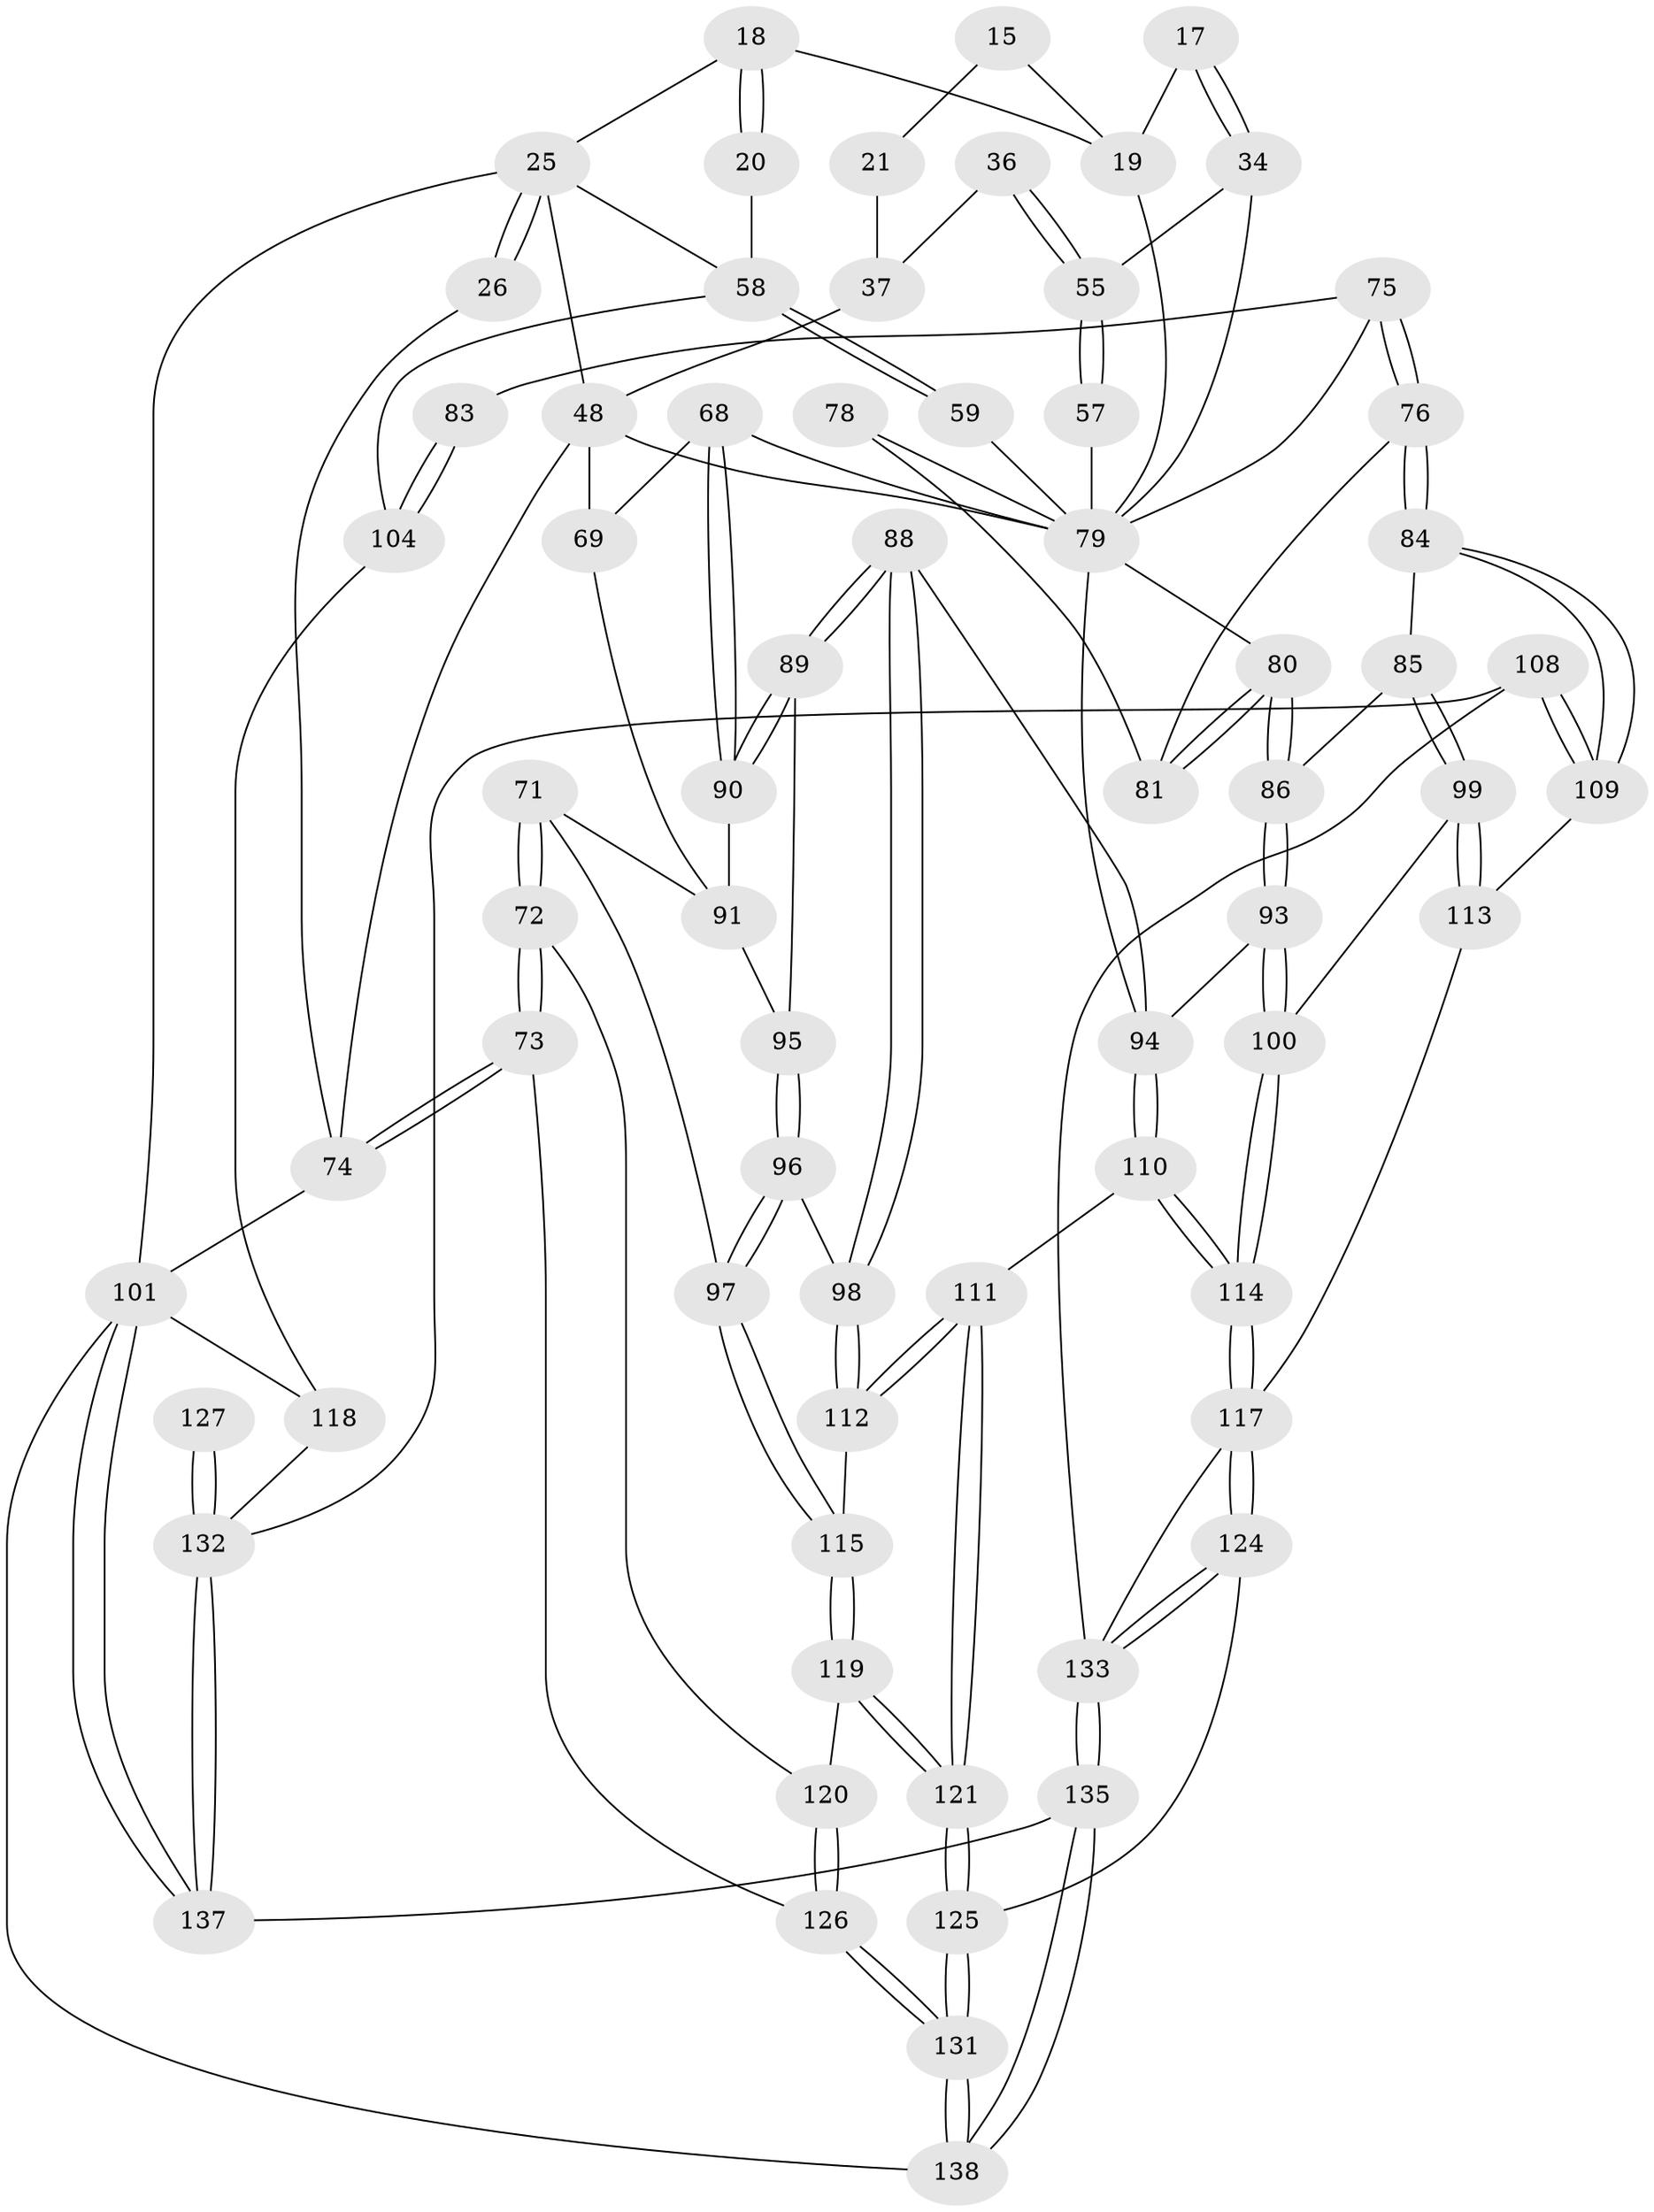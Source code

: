 // original degree distribution, {3: 0.014492753623188406, 4: 0.21014492753623187, 6: 0.1956521739130435, 5: 0.5797101449275363}
// Generated by graph-tools (version 1.1) at 2025/00/03/09/25 05:00:07]
// undirected, 69 vertices, 156 edges
graph export_dot {
graph [start="1"]
  node [color=gray90,style=filled];
  15 [pos="+0.33929814871147823+0.12498324356639767",super="+10"];
  17 [pos="+0.45004795339516+0.1354739073836233"];
  18 [pos="+0.6750710333295518+0.054230275248891895",super="+5"];
  19 [pos="+0.6619132090398501+0.07599495626695658",super="+16"];
  20 [pos="+0.8578827514005931+0.22213573446727658"];
  21 [pos="+0.337203846220481+0.12550893969283736",super="+11"];
  25 [pos="+0.03884896593445718+0.1389107887750436",super="+24+8+7"];
  26 [pos="+0+0.12685280165435975"];
  34 [pos="+0.4526177413752201+0.1490869476046316"];
  36 [pos="+0.30340108727631787+0.2702701048012841"];
  37 [pos="+0.2799516665474538+0.2704088487627647",super="+33+27+12"];
  48 [pos="+0.2119395002207291+0.34016321885228795",super="+46+28+44"];
  55 [pos="+0.4131029293525267+0.35217868211256914",super="+51+35"];
  57 [pos="+0.4151781585991126+0.36979257536233706",super="+54+50"];
  58 [pos="+1+0.4518477467054469",super="+56"];
  59 [pos="+0.8689568877185637+0.4197636547770761",super="+41"];
  68 [pos="+0.2741732234539808+0.5248885738598539"];
  69 [pos="+0.14339108894729707+0.40806154108270654",super="+49+47"];
  71 [pos="+0.03428379625053551+0.6769876310401334"];
  72 [pos="+0.02200229171792489+0.6818027666845371"];
  73 [pos="+0+0.7009184880544734"];
  74 [pos="+0+0.7077872201563052",super="+45"];
  75 [pos="+0.759917851981676+0.5940825486554429"];
  76 [pos="+0.7365331361080641+0.6099898400227874"];
  78 [pos="+0.5570947166344798+0.47695801294169926"];
  79 [pos="+0.38816759833132675+0.512683066384963",super="+67+60+66+62+43"];
  80 [pos="+0.5249391074082626+0.5796833979654511"];
  81 [pos="+0.5455114543974395+0.5383985979068511",super="+77"];
  83 [pos="+0.7749209933220935+0.6003421765275693"];
  84 [pos="+0.6859894730605696+0.6576059711881558"];
  85 [pos="+0.5801981533835173+0.6499283335347755"];
  86 [pos="+0.534031851622691+0.6345362692116298"];
  88 [pos="+0.3553276051807654+0.6682071936519787"];
  89 [pos="+0.29467554770431+0.6472215239380581"];
  90 [pos="+0.264024696436231+0.5706687657834631"];
  91 [pos="+0.19177749115644027+0.6159663705980152",super="+70"];
  93 [pos="+0.45315347951162704+0.6890054954386845"];
  94 [pos="+0.4065469941259438+0.6727116728795257",super="+87"];
  95 [pos="+0.25965811034576813+0.6767113118738041"];
  96 [pos="+0.2340491597076687+0.7142210528571367"];
  97 [pos="+0.16633613408017417+0.7400629818864873"];
  98 [pos="+0.29954507132890734+0.7501624995191176"];
  99 [pos="+0.553977789296308+0.7746654264723982"];
  100 [pos="+0.4682834123576529+0.7438040471128369"];
  101 [pos="+1+1",super="+92"];
  104 [pos="+0.8768518584529659+0.7254267981045616",super="+103+82"];
  108 [pos="+0.7061200155312285+0.8415926425414904"];
  109 [pos="+0.6698381924579058+0.8050940474174585"];
  110 [pos="+0.3364192887742688+0.8159121896407076"];
  111 [pos="+0.3304698409436135+0.8159653473919918"];
  112 [pos="+0.31843984255219165+0.8041392467342275"];
  113 [pos="+0.6006503514416818+0.8186220386886366"];
  114 [pos="+0.43058496110622047+0.8542637871039155"];
  115 [pos="+0.19247826481625852+0.7911722007389096"];
  117 [pos="+0.445901354584742+0.8852226161530996",super="+116"];
  118 [pos="+0.9971923478286615+0.8522625477134533",super="+105+102"];
  119 [pos="+0.19532785605565875+0.8561858597201"];
  120 [pos="+0.08806958684821205+0.8491159584400141"];
  121 [pos="+0.22963359516485415+0.9540432194047039"];
  124 [pos="+0.43950814350395523+0.9288635704862631"];
  125 [pos="+0.2289212191710255+0.9613034336148963"];
  126 [pos="+0.08582285027961524+0.9289254735029823"];
  127 [pos="+0.8567136591300772+0.9008469422238599"];
  131 [pos="+0.12205510738768545+1"];
  132 [pos="+0.874070748951799+0.9648534607076293",super="+122+128"];
  133 [pos="+0.5365964024595553+1",super="+130+129"];
  135 [pos="+0.5411142597521539+1",super="+134"];
  137 [pos="+0.8774514642479686+1",super="+136"];
  138 [pos="+0.07876320975738976+1"];
  15 -- 21 [weight=2];
  15 -- 19 [weight=2];
  17 -- 34;
  17 -- 34;
  17 -- 19 [weight=2];
  18 -- 19 [weight=2];
  18 -- 20 [weight=2];
  18 -- 20;
  18 -- 25;
  19 -- 79;
  20 -- 58;
  21 -- 37 [weight=2];
  25 -- 26 [weight=2];
  25 -- 26;
  25 -- 101 [weight=2];
  25 -- 48 [weight=3];
  25 -- 58;
  26 -- 74;
  34 -- 55;
  34 -- 79;
  36 -- 37;
  36 -- 55 [weight=2];
  36 -- 55;
  37 -- 48 [weight=3];
  48 -- 79;
  48 -- 69 [weight=4];
  48 -- 74;
  55 -- 57 [weight=2];
  55 -- 57;
  57 -- 79 [weight=5];
  58 -- 59 [weight=2];
  58 -- 59;
  58 -- 104;
  59 -- 79 [weight=2];
  68 -- 69;
  68 -- 90;
  68 -- 90;
  68 -- 79;
  69 -- 91;
  71 -- 72;
  71 -- 72;
  71 -- 97;
  71 -- 91;
  72 -- 73;
  72 -- 73;
  72 -- 120;
  73 -- 74;
  73 -- 74;
  73 -- 126;
  74 -- 101;
  75 -- 76;
  75 -- 76;
  75 -- 83;
  75 -- 79;
  76 -- 84;
  76 -- 84;
  76 -- 81;
  78 -- 81 [weight=2];
  78 -- 79;
  79 -- 80;
  79 -- 94;
  80 -- 81;
  80 -- 81;
  80 -- 86;
  80 -- 86;
  83 -- 104 [weight=2];
  83 -- 104;
  84 -- 85;
  84 -- 109;
  84 -- 109;
  85 -- 86;
  85 -- 99;
  85 -- 99;
  86 -- 93;
  86 -- 93;
  88 -- 89;
  88 -- 89;
  88 -- 98;
  88 -- 98;
  88 -- 94;
  89 -- 90;
  89 -- 90;
  89 -- 95;
  90 -- 91;
  91 -- 95;
  93 -- 94;
  93 -- 100;
  93 -- 100;
  94 -- 110;
  94 -- 110;
  95 -- 96;
  95 -- 96;
  96 -- 97;
  96 -- 97;
  96 -- 98;
  97 -- 115;
  97 -- 115;
  98 -- 112;
  98 -- 112;
  99 -- 100;
  99 -- 113;
  99 -- 113;
  100 -- 114;
  100 -- 114;
  101 -- 137;
  101 -- 137;
  101 -- 138;
  101 -- 118;
  104 -- 118 [weight=2];
  108 -- 109;
  108 -- 109;
  108 -- 132;
  108 -- 133;
  109 -- 113;
  110 -- 111;
  110 -- 114;
  110 -- 114;
  111 -- 112;
  111 -- 112;
  111 -- 121;
  111 -- 121;
  112 -- 115;
  113 -- 117;
  114 -- 117;
  114 -- 117;
  115 -- 119;
  115 -- 119;
  117 -- 124;
  117 -- 124;
  117 -- 133;
  118 -- 132 [weight=2];
  119 -- 120;
  119 -- 121;
  119 -- 121;
  120 -- 126;
  120 -- 126;
  121 -- 125;
  121 -- 125;
  124 -- 125;
  124 -- 133;
  124 -- 133;
  125 -- 131;
  125 -- 131;
  126 -- 131;
  126 -- 131;
  127 -- 132 [weight=3];
  127 -- 132;
  131 -- 138;
  131 -- 138;
  132 -- 137 [weight=2];
  132 -- 137;
  133 -- 135 [weight=2];
  133 -- 135;
  135 -- 138;
  135 -- 138;
  135 -- 137;
}
